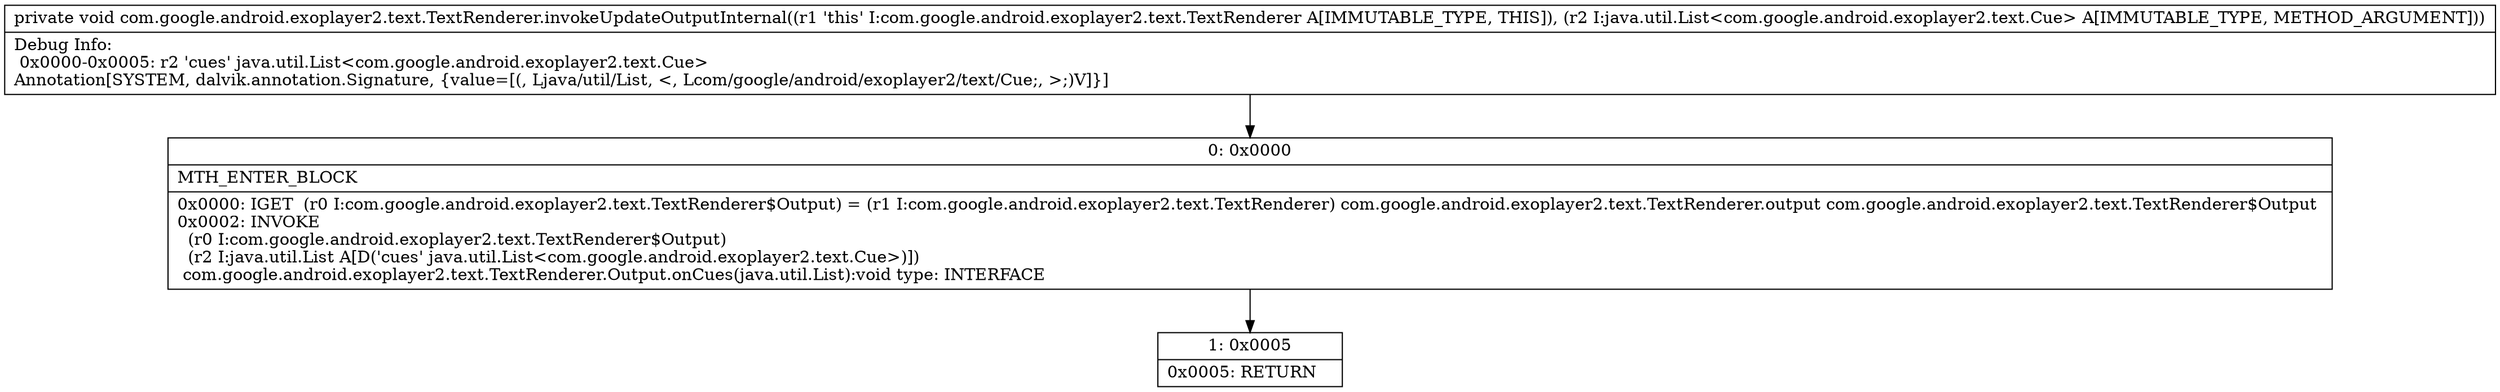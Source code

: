 digraph "CFG forcom.google.android.exoplayer2.text.TextRenderer.invokeUpdateOutputInternal(Ljava\/util\/List;)V" {
Node_0 [shape=record,label="{0\:\ 0x0000|MTH_ENTER_BLOCK\l|0x0000: IGET  (r0 I:com.google.android.exoplayer2.text.TextRenderer$Output) = (r1 I:com.google.android.exoplayer2.text.TextRenderer) com.google.android.exoplayer2.text.TextRenderer.output com.google.android.exoplayer2.text.TextRenderer$Output \l0x0002: INVOKE  \l  (r0 I:com.google.android.exoplayer2.text.TextRenderer$Output)\l  (r2 I:java.util.List A[D('cues' java.util.List\<com.google.android.exoplayer2.text.Cue\>)])\l com.google.android.exoplayer2.text.TextRenderer.Output.onCues(java.util.List):void type: INTERFACE \l}"];
Node_1 [shape=record,label="{1\:\ 0x0005|0x0005: RETURN   \l}"];
MethodNode[shape=record,label="{private void com.google.android.exoplayer2.text.TextRenderer.invokeUpdateOutputInternal((r1 'this' I:com.google.android.exoplayer2.text.TextRenderer A[IMMUTABLE_TYPE, THIS]), (r2 I:java.util.List\<com.google.android.exoplayer2.text.Cue\> A[IMMUTABLE_TYPE, METHOD_ARGUMENT]))  | Debug Info:\l  0x0000\-0x0005: r2 'cues' java.util.List\<com.google.android.exoplayer2.text.Cue\>\lAnnotation[SYSTEM, dalvik.annotation.Signature, \{value=[(, Ljava\/util\/List, \<, Lcom\/google\/android\/exoplayer2\/text\/Cue;, \>;)V]\}]\l}"];
MethodNode -> Node_0;
Node_0 -> Node_1;
}

